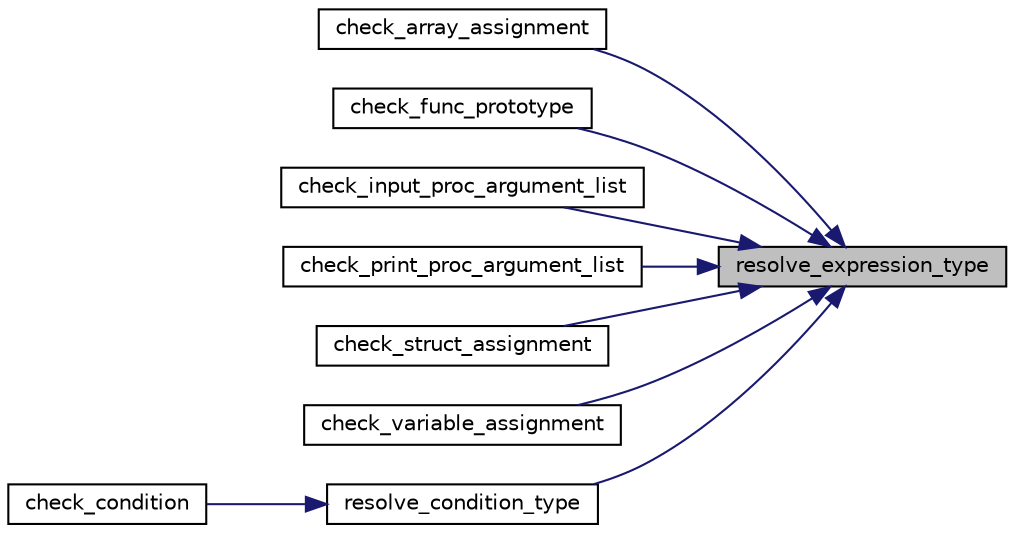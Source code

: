 digraph "resolve_expression_type"
{
 // LATEX_PDF_SIZE
  edge [fontname="Helvetica",fontsize="10",labelfontname="Helvetica",labelfontsize="10"];
  node [fontname="Helvetica",fontsize="10",shape=record];
  rankdir="RL";
  Node1 [label="resolve_expression_type",height=0.2,width=0.4,color="black", fillcolor="grey75", style="filled", fontcolor="black",tooltip=" "];
  Node1 -> Node2 [dir="back",color="midnightblue",fontsize="10",style="solid",fontname="Helvetica"];
  Node2 [label="check_array_assignment",height=0.2,width=0.4,color="black", fillcolor="white", style="filled",URL="$d6/d4c/assignment__validation_8c.html#adafad0061063a9ae298f6233978de3b1",tooltip=" "];
  Node1 -> Node3 [dir="back",color="midnightblue",fontsize="10",style="solid",fontname="Helvetica"];
  Node3 [label="check_func_prototype",height=0.2,width=0.4,color="black", fillcolor="white", style="filled",URL="$d0/d8b/func__proc__validation_8c.html#ae8847b0a477fa9ae2766940f78a5c90f",tooltip="Validates the return statement of a function."];
  Node1 -> Node4 [dir="back",color="midnightblue",fontsize="10",style="solid",fontname="Helvetica"];
  Node4 [label="check_input_proc_argument_list",height=0.2,width=0.4,color="black", fillcolor="white", style="filled",URL="$dd/d08/input__validation_8c.html#ad3dd17f0853fcdf49904fd5847b0e4b3",tooltip=" "];
  Node1 -> Node5 [dir="back",color="midnightblue",fontsize="10",style="solid",fontname="Helvetica"];
  Node5 [label="check_print_proc_argument_list",height=0.2,width=0.4,color="black", fillcolor="white", style="filled",URL="$de/dd3/predefined_8h.html#a2e389d9645c7b92911f4c86af31b14a8",tooltip=" "];
  Node1 -> Node6 [dir="back",color="midnightblue",fontsize="10",style="solid",fontname="Helvetica"];
  Node6 [label="check_struct_assignment",height=0.2,width=0.4,color="black", fillcolor="white", style="filled",URL="$d6/d4c/assignment__validation_8c.html#afaa433496bef6af1b952c37f239afad2",tooltip=" "];
  Node1 -> Node7 [dir="back",color="midnightblue",fontsize="10",style="solid",fontname="Helvetica"];
  Node7 [label="check_variable_assignment",height=0.2,width=0.4,color="black", fillcolor="white", style="filled",URL="$d6/d4c/assignment__validation_8c.html#a4fde6de79346a9e0cdb168b7c802fccc",tooltip="Checks if an assinement to a variable is valid."];
  Node1 -> Node8 [dir="back",color="midnightblue",fontsize="10",style="solid",fontname="Helvetica"];
  Node8 [label="resolve_condition_type",height=0.2,width=0.4,color="black", fillcolor="white", style="filled",URL="$d6/dbc/condition__resolution_8c.html#a7af42b525181329829b7ed96a0cca487",tooltip=" "];
  Node8 -> Node9 [dir="back",color="midnightblue",fontsize="10",style="solid",fontname="Helvetica"];
  Node9 [label="check_condition",height=0.2,width=0.4,color="black", fillcolor="white", style="filled",URL="$d6/d35/condition__validation_8c.html#a71704b89d5560a369eccc90b03ee22eb",tooltip=" "];
}
